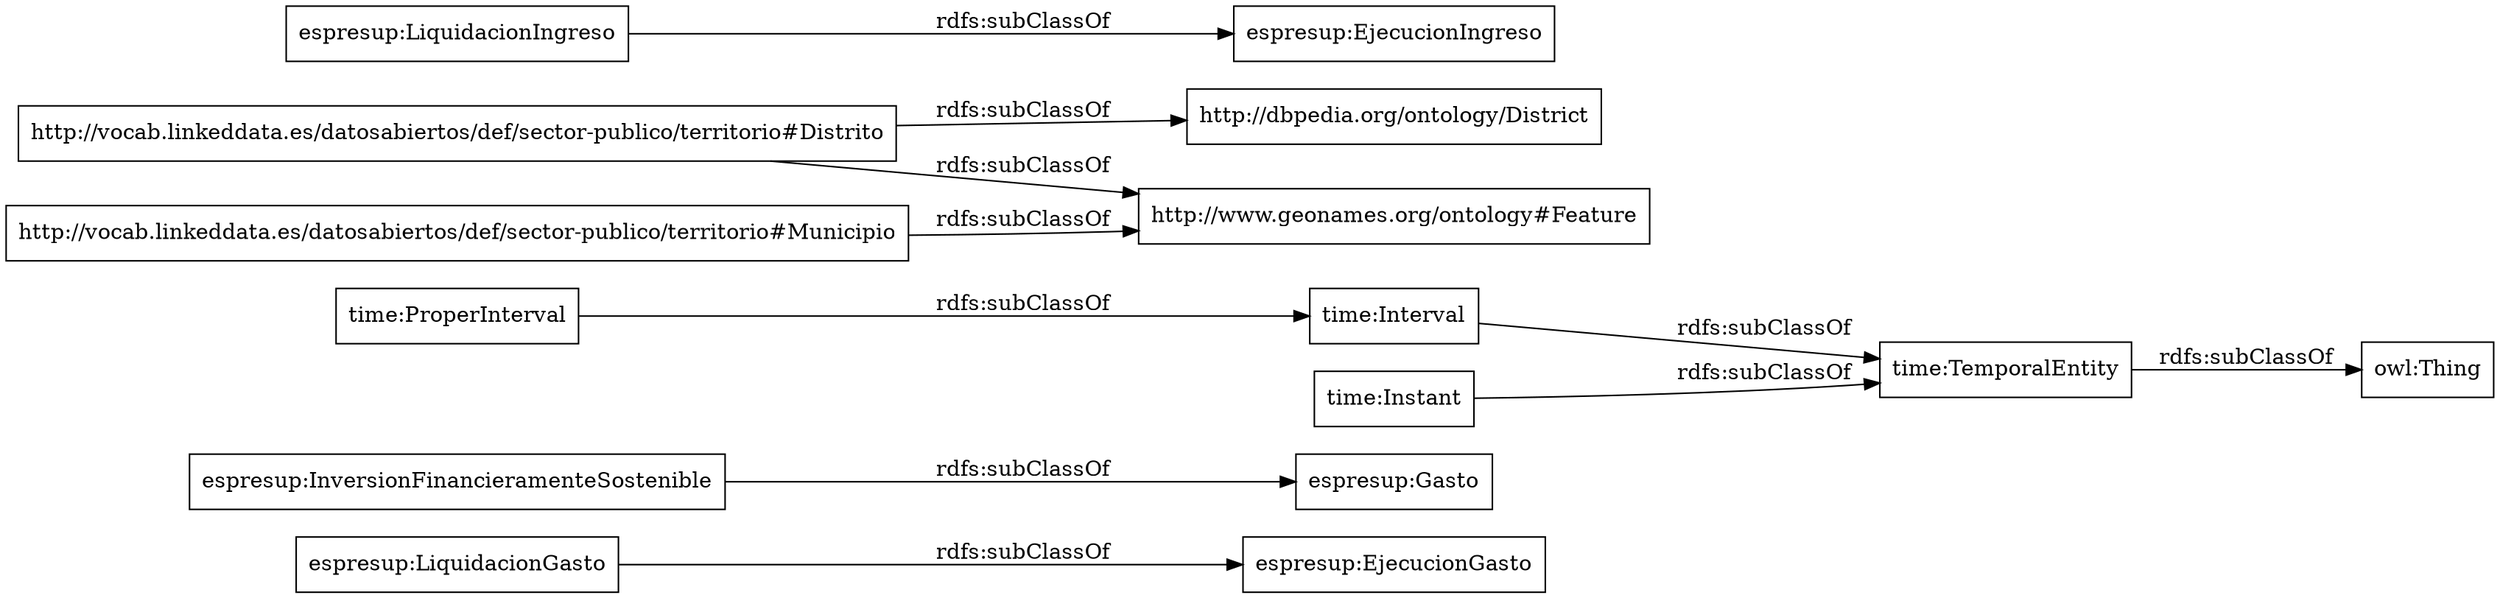 digraph ar2dtool_diagram { 
rankdir=LR;
size="1000"
node [shape = rectangle, color="black"]; "espresup:EjecucionGasto" "espresup:InversionFinancieramenteSostenible" "time:ProperInterval" "espresup:Gasto" "http://dbpedia.org/ontology/District" "espresup:LiquidacionGasto" "time:Interval" "time:TemporalEntity" "espresup:LiquidacionIngreso" "http://vocab.linkeddata.es/datosabiertos/def/sector-publico/territorio#Distrito" "http://www.geonames.org/ontology#Feature" "http://vocab.linkeddata.es/datosabiertos/def/sector-publico/territorio#Municipio" "time:Instant" "espresup:EjecucionIngreso" ; /*classes style*/
	"time:ProperInterval" -> "time:Interval" [ label = "rdfs:subClassOf" ];
	"http://vocab.linkeddata.es/datosabiertos/def/sector-publico/territorio#Distrito" -> "http://www.geonames.org/ontology#Feature" [ label = "rdfs:subClassOf" ];
	"http://vocab.linkeddata.es/datosabiertos/def/sector-publico/territorio#Distrito" -> "http://dbpedia.org/ontology/District" [ label = "rdfs:subClassOf" ];
	"espresup:LiquidacionGasto" -> "espresup:EjecucionGasto" [ label = "rdfs:subClassOf" ];
	"time:TemporalEntity" -> "owl:Thing" [ label = "rdfs:subClassOf" ];
	"espresup:LiquidacionIngreso" -> "espresup:EjecucionIngreso" [ label = "rdfs:subClassOf" ];
	"time:Instant" -> "time:TemporalEntity" [ label = "rdfs:subClassOf" ];
	"time:Interval" -> "time:TemporalEntity" [ label = "rdfs:subClassOf" ];
	"espresup:InversionFinancieramenteSostenible" -> "espresup:Gasto" [ label = "rdfs:subClassOf" ];
	"http://vocab.linkeddata.es/datosabiertos/def/sector-publico/territorio#Municipio" -> "http://www.geonames.org/ontology#Feature" [ label = "rdfs:subClassOf" ];

}
